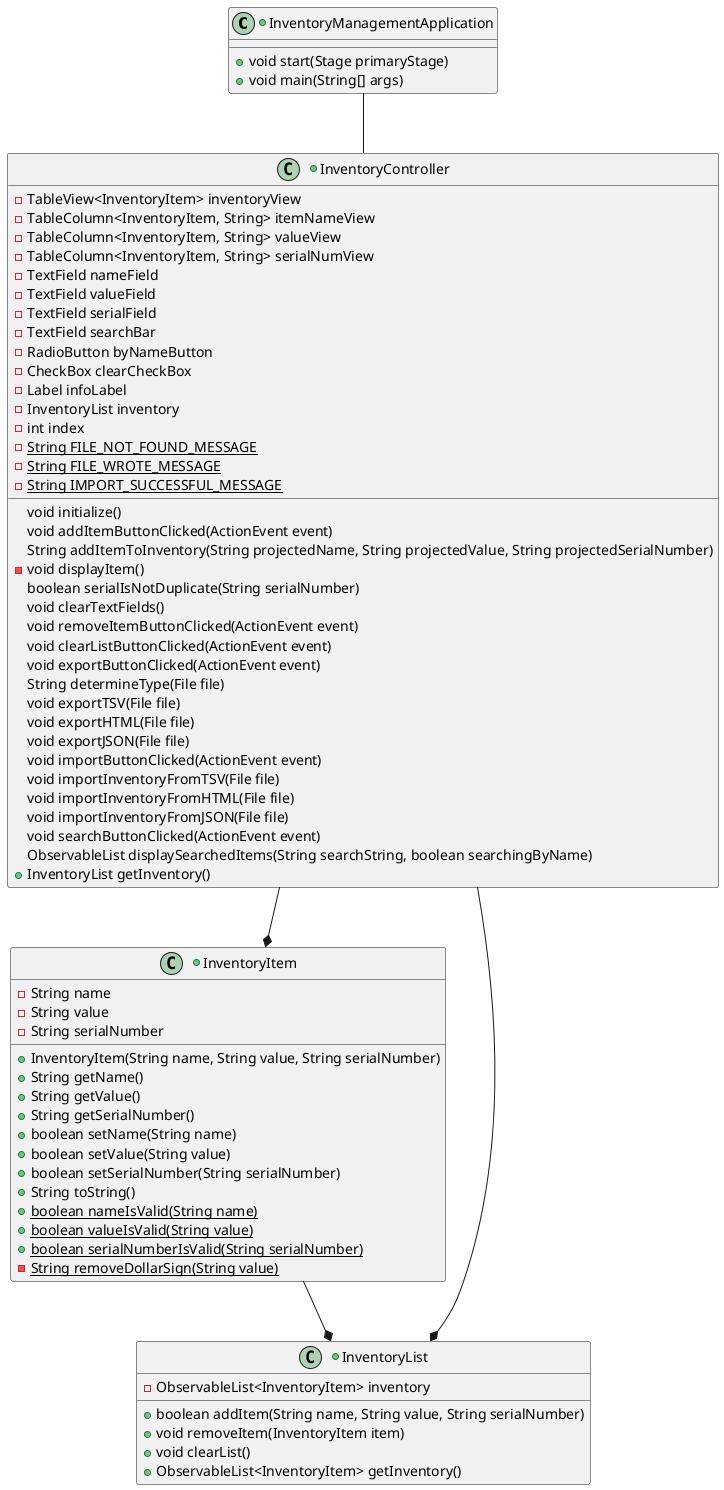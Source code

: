 @startuml
'https://plantuml.com/class-diagram

+class InventoryManagementApplication{
+void start(Stage primaryStage)
+void main(String[] args)
}

+class InventoryItem{
-String name
-String value
-String serialNumber
+InventoryItem(String name, String value, String serialNumber)
+String getName()
+String getValue()
+String getSerialNumber()
+boolean setName(String name)
+boolean setValue(String value)
+boolean setSerialNumber(String serialNumber)
+String toString()
+{static} boolean nameIsValid(String name)
+{static} boolean valueIsValid(String value)
+{static} boolean serialNumberIsValid(String serialNumber)
-{static} String removeDollarSign(String value)
}

+class InventoryController{
-TableView<InventoryItem> inventoryView
-TableColumn<InventoryItem, String> itemNameView
-TableColumn<InventoryItem, String> valueView
-TableColumn<InventoryItem, String> serialNumView
-TextField nameField
-TextField valueField
-TextField serialField
-TextField searchBar
-RadioButton byNameButton
-CheckBox clearCheckBox
-Label infoLabel
-InventoryList inventory
-int index
-{static} String FILE_NOT_FOUND_MESSAGE
-{static}  String FILE_WROTE_MESSAGE
-{static} String IMPORT_SUCCESSFUL_MESSAGE

void initialize()
void addItemButtonClicked(ActionEvent event)
String addItemToInventory(String projectedName, String projectedValue, String projectedSerialNumber)
-void displayItem()
boolean serialIsNotDuplicate(String serialNumber)
void clearTextFields()
void removeItemButtonClicked(ActionEvent event)
void clearListButtonClicked(ActionEvent event)
void exportButtonClicked(ActionEvent event)
String determineType(File file)
void exportTSV(File file)
void exportHTML(File file)
void exportJSON(File file)
void importButtonClicked(ActionEvent event)
void importInventoryFromTSV(File file)
void importInventoryFromHTML(File file)
void importInventoryFromJSON(File file)
void searchButtonClicked(ActionEvent event)
ObservableList displaySearchedItems(String searchString, boolean searchingByName)
+InventoryList getInventory()
}

+class InventoryList{
- ObservableList<InventoryItem> inventory
+boolean addItem(String name, String value, String serialNumber)
+void removeItem(InventoryItem item)
+void clearList()
+ObservableList<InventoryItem> getInventory()
}


InventoryManagementApplication -- InventoryController
InventoryController --* InventoryItem
InventoryController --* InventoryList
InventoryItem --* InventoryList


@enduml